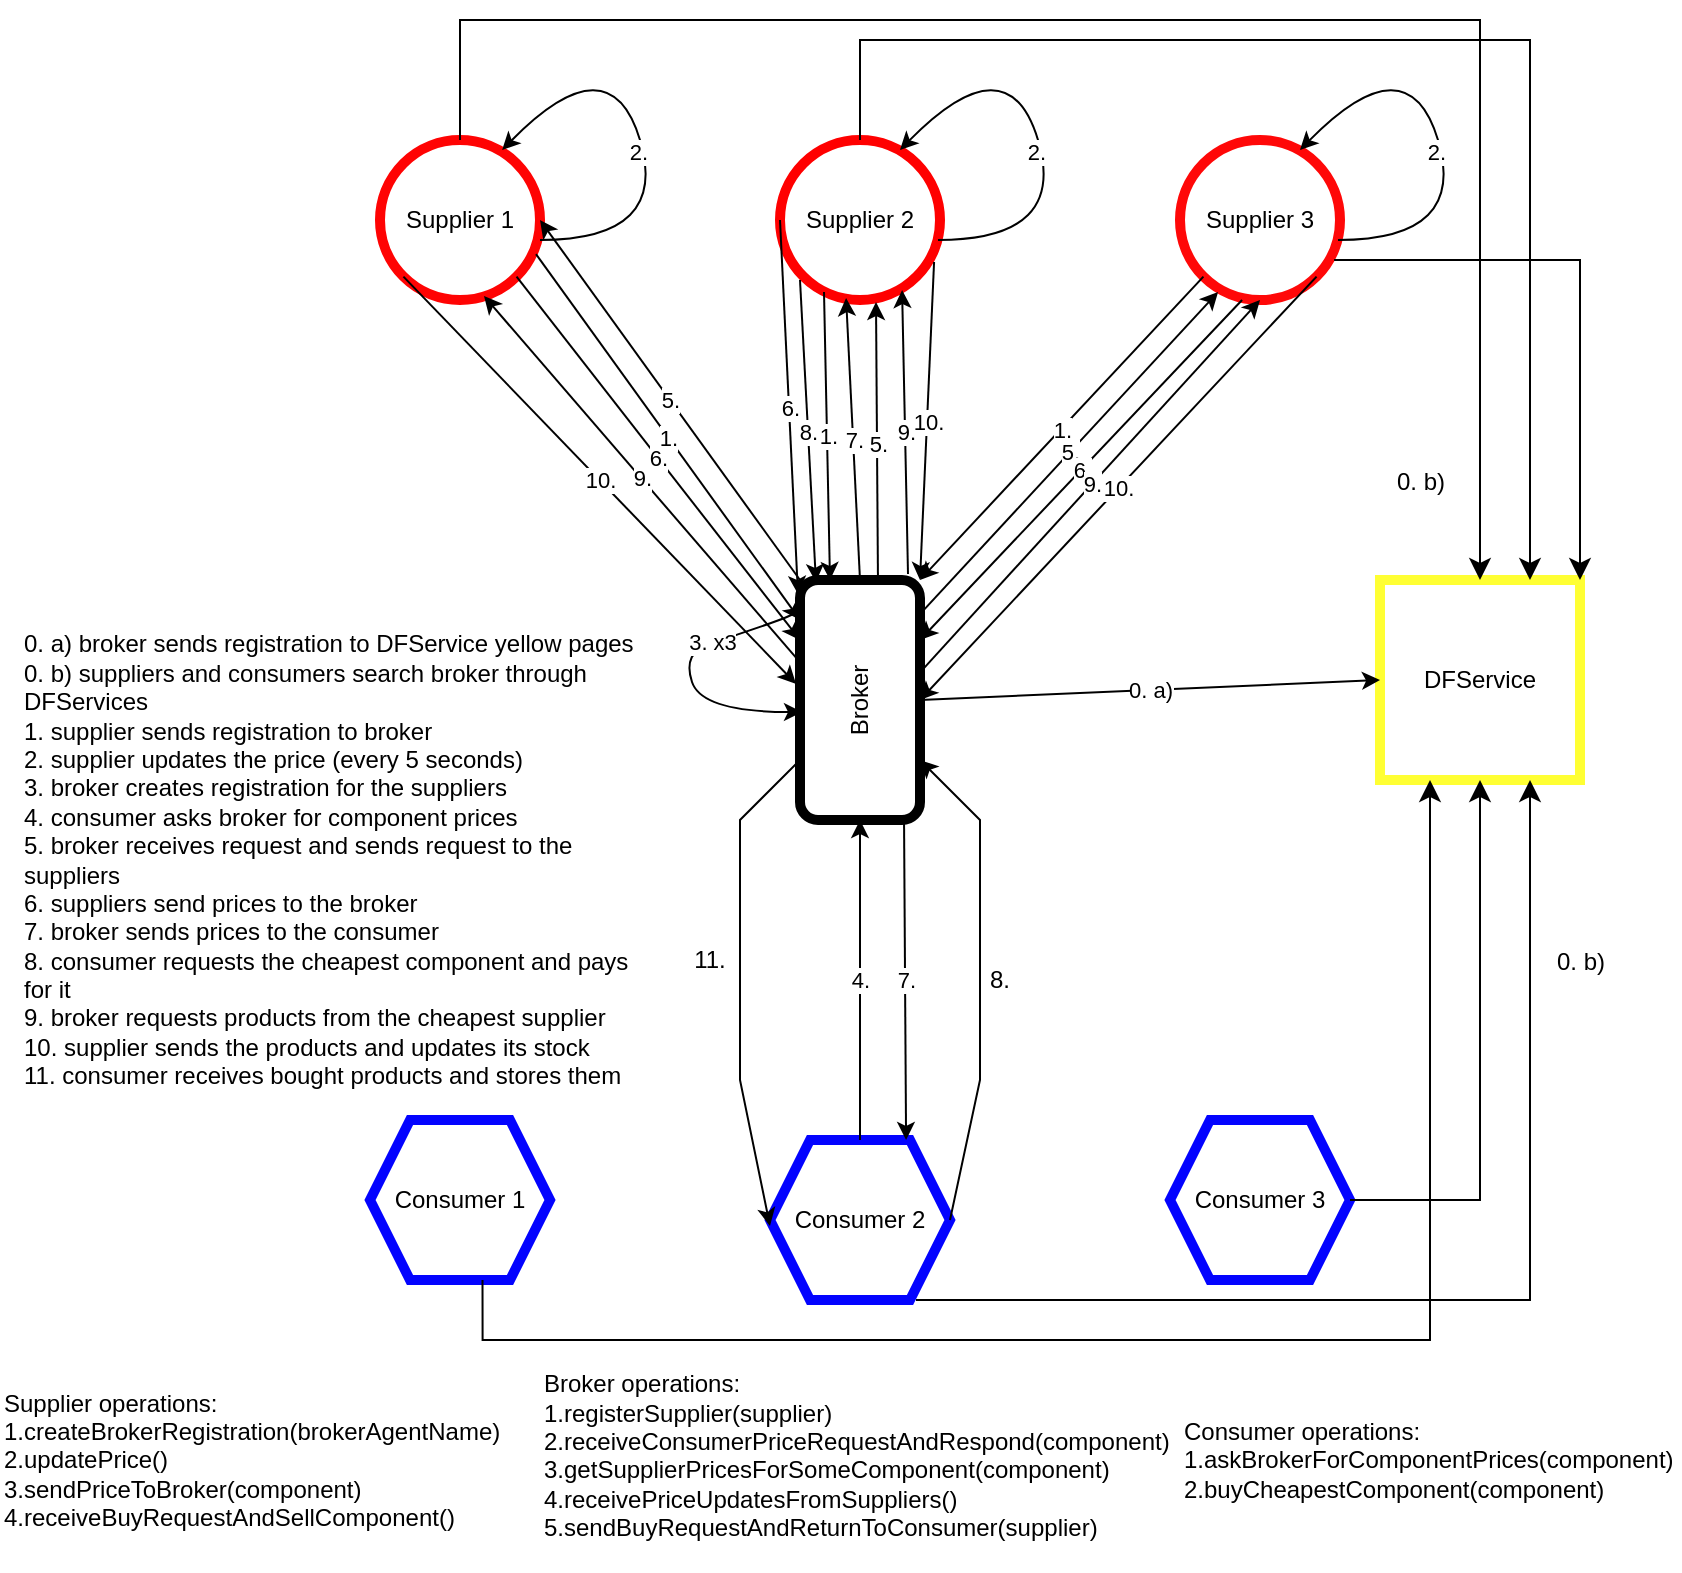 <mxfile version="21.2.1" type="device">
  <diagram name="Page-1" id="makqgEAx_ceyJtYkbN0j">
    <mxGraphModel dx="1402" dy="716" grid="1" gridSize="10" guides="1" tooltips="1" connect="1" arrows="1" fold="1" page="1" pageScale="1" pageWidth="850" pageHeight="1100" math="0" shadow="0">
      <root>
        <mxCell id="0" />
        <mxCell id="1" parent="0" />
        <mxCell id="aWajNl2YM8G67ASw5BNE-1" value="Supplier 1" style="ellipse;whiteSpace=wrap;html=1;aspect=fixed;strokeColor=#FF0303;strokeWidth=5;" parent="1" vertex="1">
          <mxGeometry x="200" y="120" width="80" height="80" as="geometry" />
        </mxCell>
        <mxCell id="aWajNl2YM8G67ASw5BNE-2" value="Supplier 2" style="ellipse;whiteSpace=wrap;html=1;aspect=fixed;strokeColor=#FF0000;strokeWidth=5;" parent="1" vertex="1">
          <mxGeometry x="400" y="120" width="80" height="80" as="geometry" />
        </mxCell>
        <mxCell id="aWajNl2YM8G67ASw5BNE-3" value="Supplier 3" style="ellipse;whiteSpace=wrap;html=1;aspect=fixed;strokeColor=#FF0808;strokeWidth=5;" parent="1" vertex="1">
          <mxGeometry x="600" y="120" width="80" height="80" as="geometry" />
        </mxCell>
        <mxCell id="aWajNl2YM8G67ASw5BNE-4" value="Broker" style="rounded=1;whiteSpace=wrap;html=1;rotation=-90;strokeWidth=5;" parent="1" vertex="1">
          <mxGeometry x="380" y="370" width="120" height="60" as="geometry" />
        </mxCell>
        <mxCell id="aWajNl2YM8G67ASw5BNE-5" value="&lt;div&gt;Consumer 1&lt;br&gt;&lt;/div&gt;" style="shape=hexagon;perimeter=hexagonPerimeter2;whiteSpace=wrap;html=1;fixedSize=1;strokeColor=#0303FF;strokeWidth=5;" parent="1" vertex="1">
          <mxGeometry x="195" y="610" width="90" height="80" as="geometry" />
        </mxCell>
        <mxCell id="aWajNl2YM8G67ASw5BNE-6" value="&lt;div&gt;Consumer 2&lt;br&gt;&lt;/div&gt;" style="shape=hexagon;perimeter=hexagonPerimeter2;whiteSpace=wrap;html=1;fixedSize=1;strokeColor=#0303FF;strokeWidth=5;" parent="1" vertex="1">
          <mxGeometry x="395" y="620" width="90" height="80" as="geometry" />
        </mxCell>
        <mxCell id="aWajNl2YM8G67ASw5BNE-7" value="&lt;div&gt;Consumer 3&lt;/div&gt;" style="shape=hexagon;perimeter=hexagonPerimeter2;whiteSpace=wrap;html=1;fixedSize=1;strokeColor=#0303FF;strokeWidth=5;" parent="1" vertex="1">
          <mxGeometry x="595" y="610" width="90" height="80" as="geometry" />
        </mxCell>
        <mxCell id="aWajNl2YM8G67ASw5BNE-12" value="&lt;div align=&quot;left&quot;&gt;Supplier operations:&lt;/div&gt;&lt;div align=&quot;left&quot;&gt;1.createBrokerRegistration(brokerAgentName)&lt;br&gt;&lt;/div&gt;&lt;div&gt;2.updatePrice()&lt;br&gt;&lt;/div&gt;&lt;div&gt;3.sendPriceToBroker(component)&lt;br&gt;&lt;/div&gt;&lt;div&gt;4.receiveBuyRequestAndSellComponent()&lt;br&gt;&lt;/div&gt;" style="text;strokeColor=none;align=left;fillColor=none;html=1;verticalAlign=middle;whiteSpace=wrap;rounded=0;" parent="1" vertex="1">
          <mxGeometry x="10" y="760" width="150" height="40" as="geometry" />
        </mxCell>
        <mxCell id="aWajNl2YM8G67ASw5BNE-13" value="&lt;div&gt;Consumer operations:&lt;/div&gt;&lt;div&gt;1.askBrokerForComponentPrices(component)&lt;/div&gt;&lt;div&gt;2.buyCheapestComponent(component)&lt;/div&gt;" style="text;strokeColor=none;align=left;fillColor=none;html=1;verticalAlign=middle;whiteSpace=wrap;rounded=0;" parent="1" vertex="1">
          <mxGeometry x="600" y="735" width="200" height="90" as="geometry" />
        </mxCell>
        <mxCell id="aWajNl2YM8G67ASw5BNE-14" value="&lt;div&gt;Broker operations:&lt;/div&gt;&lt;div&gt;1.registerSupplier(supplier)&lt;br&gt;&lt;/div&gt;&lt;div&gt;2.receiveConsumerPriceRequestAndRespond(component)&lt;br&gt;&lt;/div&gt;&lt;div&gt;3.getSupplierPricesForSomeComponent(component)&lt;/div&gt;&lt;div&gt;4.receivePriceUpdatesFromSuppliers()&lt;/div&gt;&lt;div&gt;5.sendBuyRequestAndReturnToConsumer(supplier)&lt;br&gt;&lt;/div&gt;&lt;div&gt;&lt;br&gt;&lt;/div&gt;" style="text;strokeColor=none;align=left;fillColor=none;html=1;verticalAlign=middle;whiteSpace=wrap;rounded=0;" parent="1" vertex="1">
          <mxGeometry x="280" y="760" width="130" height="50" as="geometry" />
        </mxCell>
        <mxCell id="aWajNl2YM8G67ASw5BNE-20" value="" style="endArrow=classic;html=1;rounded=0;entryX=1;entryY=0.25;entryDx=0;entryDy=0;exitX=0.275;exitY=0.95;exitDx=0;exitDy=0;exitPerimeter=0;" parent="1" edge="1" target="aWajNl2YM8G67ASw5BNE-4" source="aWajNl2YM8G67ASw5BNE-2">
          <mxGeometry relative="1" as="geometry">
            <mxPoint x="440" y="200" as="sourcePoint" />
            <mxPoint x="440" y="340" as="targetPoint" />
          </mxGeometry>
        </mxCell>
        <mxCell id="aWajNl2YM8G67ASw5BNE-21" value="1." style="edgeLabel;resizable=0;html=1;align=center;verticalAlign=middle;" parent="aWajNl2YM8G67ASw5BNE-20" connectable="0" vertex="1">
          <mxGeometry relative="1" as="geometry" />
        </mxCell>
        <mxCell id="aWajNl2YM8G67ASw5BNE-24" value="" style="endArrow=classic;html=1;rounded=0;entryX=1;entryY=1;entryDx=0;entryDy=0;exitX=0;exitY=1;exitDx=0;exitDy=0;" parent="1" source="aWajNl2YM8G67ASw5BNE-3" target="aWajNl2YM8G67ASw5BNE-4" edge="1">
          <mxGeometry relative="1" as="geometry">
            <mxPoint x="450" y="210" as="sourcePoint" />
            <mxPoint x="450" y="350" as="targetPoint" />
          </mxGeometry>
        </mxCell>
        <mxCell id="aWajNl2YM8G67ASw5BNE-25" value="1." style="edgeLabel;resizable=0;html=1;align=center;verticalAlign=middle;" parent="aWajNl2YM8G67ASw5BNE-24" connectable="0" vertex="1">
          <mxGeometry relative="1" as="geometry" />
        </mxCell>
        <mxCell id="aWajNl2YM8G67ASw5BNE-26" value="" style="endArrow=classic;html=1;rounded=0;exitX=0.975;exitY=0.713;exitDx=0;exitDy=0;exitPerimeter=0;" parent="1" source="aWajNl2YM8G67ASw5BNE-1" edge="1">
          <mxGeometry relative="1" as="geometry">
            <mxPoint x="460" y="220" as="sourcePoint" />
            <mxPoint x="410" y="360" as="targetPoint" />
          </mxGeometry>
        </mxCell>
        <mxCell id="aWajNl2YM8G67ASw5BNE-27" value="1." style="edgeLabel;resizable=0;html=1;align=center;verticalAlign=middle;" parent="aWajNl2YM8G67ASw5BNE-26" connectable="0" vertex="1">
          <mxGeometry relative="1" as="geometry" />
        </mxCell>
        <mxCell id="aWajNl2YM8G67ASw5BNE-29" value="&lt;div align=&quot;left&quot;&gt;0. a) broker sends registration to DFService yellow pages&lt;br&gt;&lt;/div&gt;&lt;div align=&quot;left&quot;&gt;0. b) suppliers and consumers search broker through DFServices&lt;br&gt;&lt;/div&gt;&lt;div align=&quot;left&quot;&gt;1. supplier sends registration to broker&lt;br&gt;&lt;/div&gt;&lt;div&gt;2. supplier updates the price (every 5 seconds)&lt;/div&gt;&lt;div&gt;3. broker creates registration for the suppliers&lt;br&gt;&lt;/div&gt;&lt;div&gt;4. consumer asks broker for component prices&lt;/div&gt;&lt;div&gt;5. broker receives request and sends request to the suppliers&lt;/div&gt;&lt;div&gt;6. suppliers send prices to the broker &lt;br&gt;&lt;/div&gt;&lt;div&gt;7. broker sends prices to the consumer&lt;br&gt;&lt;/div&gt;&lt;div&gt;8. consumer requests the cheapest component and pays for it&lt;br&gt;&lt;/div&gt;&lt;div&gt;9. broker requests products from the cheapest supplier&lt;br&gt;&lt;/div&gt;&lt;div&gt;10. supplier sends the products and updates its stock&lt;/div&gt;&lt;div&gt;11. consumer receives bought products and stores them&lt;br&gt;&lt;/div&gt;" style="text;strokeColor=none;align=left;fillColor=none;html=1;verticalAlign=middle;whiteSpace=wrap;rounded=0;" parent="1" vertex="1">
          <mxGeometry x="20" y="420" width="310" height="120" as="geometry" />
        </mxCell>
        <mxCell id="aWajNl2YM8G67ASw5BNE-34" value="2." style="curved=1;endArrow=classic;html=1;rounded=0;entryX=0.763;entryY=0.063;entryDx=0;entryDy=0;entryPerimeter=0;" parent="1" target="aWajNl2YM8G67ASw5BNE-1" edge="1">
          <mxGeometry x="-0.09" y="3" width="50" height="50" relative="1" as="geometry">
            <mxPoint x="280" y="170" as="sourcePoint" />
            <mxPoint x="270" y="120" as="targetPoint" />
            <Array as="points">
              <mxPoint x="345" y="170" />
              <mxPoint x="315" y="70" />
            </Array>
            <mxPoint as="offset" />
          </mxGeometry>
        </mxCell>
        <mxCell id="aWajNl2YM8G67ASw5BNE-35" value="2." style="curved=1;endArrow=classic;html=1;rounded=0;entryX=0.763;entryY=0.063;entryDx=0;entryDy=0;entryPerimeter=0;" parent="1" edge="1">
          <mxGeometry x="-0.09" y="3" width="50" height="50" relative="1" as="geometry">
            <mxPoint x="479" y="170" as="sourcePoint" />
            <mxPoint x="460" y="125" as="targetPoint" />
            <Array as="points">
              <mxPoint x="544" y="170" />
              <mxPoint x="514" y="70" />
            </Array>
            <mxPoint as="offset" />
          </mxGeometry>
        </mxCell>
        <mxCell id="aWajNl2YM8G67ASw5BNE-36" value="2." style="curved=1;endArrow=classic;html=1;rounded=0;entryX=0.763;entryY=0.063;entryDx=0;entryDy=0;entryPerimeter=0;" parent="1" edge="1">
          <mxGeometry x="-0.09" y="3" width="50" height="50" relative="1" as="geometry">
            <mxPoint x="679" y="170" as="sourcePoint" />
            <mxPoint x="660" y="125" as="targetPoint" />
            <Array as="points">
              <mxPoint x="744" y="170" />
              <mxPoint x="714" y="70" />
            </Array>
            <mxPoint as="offset" />
          </mxGeometry>
        </mxCell>
        <mxCell id="aWajNl2YM8G67ASw5BNE-39" value="" style="curved=1;endArrow=classic;html=1;rounded=0;" parent="1" edge="1">
          <mxGeometry width="50" height="50" relative="1" as="geometry">
            <mxPoint x="411" y="356" as="sourcePoint" />
            <mxPoint x="411" y="406" as="targetPoint" />
            <Array as="points">
              <mxPoint x="401" y="356" />
              <mxPoint x="411" y="356" />
              <mxPoint x="380" y="367" />
              <mxPoint x="351" y="376" />
              <mxPoint x="361" y="406" />
            </Array>
          </mxGeometry>
        </mxCell>
        <mxCell id="aWajNl2YM8G67ASw5BNE-40" value="3. x3" style="edgeLabel;html=1;align=center;verticalAlign=middle;resizable=0;points=[];" parent="aWajNl2YM8G67ASw5BNE-39" vertex="1" connectable="0">
          <mxGeometry x="-0.178" y="-1" relative="1" as="geometry">
            <mxPoint as="offset" />
          </mxGeometry>
        </mxCell>
        <mxCell id="aWajNl2YM8G67ASw5BNE-41" value="" style="endArrow=classic;html=1;rounded=0;exitX=0.5;exitY=0;exitDx=0;exitDy=0;entryX=0;entryY=0.5;entryDx=0;entryDy=0;" parent="1" source="aWajNl2YM8G67ASw5BNE-6" target="aWajNl2YM8G67ASw5BNE-4" edge="1">
          <mxGeometry relative="1" as="geometry">
            <mxPoint x="310" y="490" as="sourcePoint" />
            <mxPoint x="410" y="490" as="targetPoint" />
          </mxGeometry>
        </mxCell>
        <mxCell id="aWajNl2YM8G67ASw5BNE-42" value="4." style="edgeLabel;resizable=0;html=1;align=center;verticalAlign=middle;" parent="aWajNl2YM8G67ASw5BNE-41" connectable="0" vertex="1">
          <mxGeometry relative="1" as="geometry" />
        </mxCell>
        <mxCell id="aWajNl2YM8G67ASw5BNE-48" value="" style="endArrow=classic;html=1;rounded=0;exitX=1;exitY=0.5;exitDx=0;exitDy=0;entryX=0.25;entryY=1;entryDx=0;entryDy=0;" parent="1" source="aWajNl2YM8G67ASw5BNE-6" target="aWajNl2YM8G67ASw5BNE-4" edge="1">
          <mxGeometry relative="1" as="geometry">
            <mxPoint x="310" y="610" as="sourcePoint" />
            <mxPoint x="410" y="610" as="targetPoint" />
            <Array as="points">
              <mxPoint x="500" y="590" />
              <mxPoint x="500" y="520" />
              <mxPoint x="500" y="460" />
            </Array>
          </mxGeometry>
        </mxCell>
        <mxCell id="aWajNl2YM8G67ASw5BNE-50" value="" style="endArrow=classic;html=1;rounded=0;entryX=0.413;entryY=0.988;entryDx=0;entryDy=0;entryPerimeter=0;" parent="1" target="aWajNl2YM8G67ASw5BNE-2" edge="1">
          <mxGeometry relative="1" as="geometry">
            <mxPoint x="440" y="340" as="sourcePoint" />
            <mxPoint x="540" y="340" as="targetPoint" />
          </mxGeometry>
        </mxCell>
        <mxCell id="aWajNl2YM8G67ASw5BNE-51" value="7." style="edgeLabel;resizable=0;html=1;align=center;verticalAlign=middle;" parent="aWajNl2YM8G67ASw5BNE-50" connectable="0" vertex="1">
          <mxGeometry relative="1" as="geometry" />
        </mxCell>
        <mxCell id="aWajNl2YM8G67ASw5BNE-52" value="" style="endArrow=classic;html=1;rounded=0;entryX=0.992;entryY=0.133;entryDx=0;entryDy=0;entryPerimeter=0;" parent="1" target="aWajNl2YM8G67ASw5BNE-4" edge="1">
          <mxGeometry relative="1" as="geometry">
            <mxPoint x="410" y="190" as="sourcePoint" />
            <mxPoint x="510" y="190" as="targetPoint" />
          </mxGeometry>
        </mxCell>
        <mxCell id="aWajNl2YM8G67ASw5BNE-53" value="&lt;div&gt;8.&lt;/div&gt;" style="edgeLabel;resizable=0;html=1;align=center;verticalAlign=middle;" parent="aWajNl2YM8G67ASw5BNE-52" connectable="0" vertex="1">
          <mxGeometry relative="1" as="geometry" />
        </mxCell>
        <mxCell id="Den59G6gHVhHY7wPMUAB-1" value="&lt;div&gt;DFService&lt;/div&gt;" style="whiteSpace=wrap;html=1;aspect=fixed;strokeWidth=5;strokeColor=#FFFF33;" parent="1" vertex="1">
          <mxGeometry x="700" y="340" width="100" height="100" as="geometry" />
        </mxCell>
        <mxCell id="LDsDMLM0zIk8IPWIpXK6-3" value="" style="endArrow=classic;html=1;rounded=0;entryX=0;entryY=0.5;entryDx=0;entryDy=0;exitX=0.5;exitY=1;exitDx=0;exitDy=0;" parent="1" source="aWajNl2YM8G67ASw5BNE-4" target="Den59G6gHVhHY7wPMUAB-1" edge="1">
          <mxGeometry relative="1" as="geometry">
            <mxPoint x="480" y="370" as="sourcePoint" />
            <mxPoint x="570" y="399.5" as="targetPoint" />
          </mxGeometry>
        </mxCell>
        <mxCell id="LDsDMLM0zIk8IPWIpXK6-4" value="0. a)" style="edgeLabel;resizable=0;html=1;align=center;verticalAlign=middle;" parent="LDsDMLM0zIk8IPWIpXK6-3" connectable="0" vertex="1">
          <mxGeometry relative="1" as="geometry" />
        </mxCell>
        <mxCell id="LDsDMLM0zIk8IPWIpXK6-10" value="" style="edgeStyle=segmentEdgeStyle;endArrow=classic;html=1;curved=0;rounded=0;endSize=8;startSize=8;entryX=0.5;entryY=1;entryDx=0;entryDy=0;exitX=1;exitY=0.5;exitDx=0;exitDy=0;" parent="1" source="aWajNl2YM8G67ASw5BNE-7" target="Den59G6gHVhHY7wPMUAB-1" edge="1">
          <mxGeometry width="50" height="50" relative="1" as="geometry">
            <mxPoint x="390" y="440" as="sourcePoint" />
            <mxPoint x="440" y="390" as="targetPoint" />
          </mxGeometry>
        </mxCell>
        <mxCell id="LDsDMLM0zIk8IPWIpXK6-11" value="&lt;font style=&quot;font-size: 12px;&quot;&gt;&lt;font style=&quot;font-size: 12px;&quot;&gt;0. b)&lt;/font&gt;&lt;/font&gt;" style="text;strokeColor=none;fillColor=none;html=1;fontSize=14;fontStyle=0;verticalAlign=middle;align=center;" parent="1" vertex="1">
          <mxGeometry x="750" y="510" width="100" height="40" as="geometry" />
        </mxCell>
        <mxCell id="LDsDMLM0zIk8IPWIpXK6-12" value="" style="edgeStyle=segmentEdgeStyle;endArrow=classic;html=1;curved=0;rounded=0;endSize=8;startSize=8;entryX=0.75;entryY=1;entryDx=0;entryDy=0;exitX=0.811;exitY=1;exitDx=0;exitDy=0;exitPerimeter=0;" parent="1" source="aWajNl2YM8G67ASw5BNE-6" target="Den59G6gHVhHY7wPMUAB-1" edge="1">
          <mxGeometry width="50" height="50" relative="1" as="geometry">
            <mxPoint x="695" y="650" as="sourcePoint" />
            <mxPoint x="760" y="450" as="targetPoint" />
          </mxGeometry>
        </mxCell>
        <mxCell id="LDsDMLM0zIk8IPWIpXK6-13" value="" style="edgeStyle=segmentEdgeStyle;endArrow=classic;html=1;curved=0;rounded=0;endSize=8;startSize=8;entryX=0.25;entryY=1;entryDx=0;entryDy=0;exitX=0.625;exitY=1;exitDx=0;exitDy=0;" parent="1" source="aWajNl2YM8G67ASw5BNE-5" target="Den59G6gHVhHY7wPMUAB-1" edge="1">
          <mxGeometry width="50" height="50" relative="1" as="geometry">
            <mxPoint x="270" y="690" as="sourcePoint" />
            <mxPoint x="810" y="450" as="targetPoint" />
            <Array as="points">
              <mxPoint x="251" y="720" />
              <mxPoint x="725" y="720" />
            </Array>
          </mxGeometry>
        </mxCell>
        <mxCell id="LDsDMLM0zIk8IPWIpXK6-15" value="" style="edgeStyle=elbowEdgeStyle;elbow=vertical;endArrow=classic;html=1;curved=0;rounded=0;endSize=8;startSize=8;entryX=1;entryY=0;entryDx=0;entryDy=0;exitX=0.963;exitY=0.75;exitDx=0;exitDy=0;exitPerimeter=0;" parent="1" source="aWajNl2YM8G67ASw5BNE-3" target="Den59G6gHVhHY7wPMUAB-1" edge="1">
          <mxGeometry width="50" height="50" relative="1" as="geometry">
            <mxPoint x="390" y="320" as="sourcePoint" />
            <mxPoint x="440" y="270" as="targetPoint" />
            <Array as="points">
              <mxPoint x="740" y="180" />
            </Array>
          </mxGeometry>
        </mxCell>
        <mxCell id="LDsDMLM0zIk8IPWIpXK6-16" value="" style="edgeStyle=elbowEdgeStyle;elbow=vertical;endArrow=classic;html=1;curved=0;rounded=0;endSize=8;startSize=8;entryX=0.75;entryY=0;entryDx=0;entryDy=0;exitX=0.5;exitY=0;exitDx=0;exitDy=0;" parent="1" source="aWajNl2YM8G67ASw5BNE-2" target="Den59G6gHVhHY7wPMUAB-1" edge="1">
          <mxGeometry width="50" height="50" relative="1" as="geometry">
            <mxPoint x="440" y="-232" as="sourcePoint" />
            <mxPoint x="440" y="270" as="targetPoint" />
            <Array as="points">
              <mxPoint x="610" y="70" />
            </Array>
          </mxGeometry>
        </mxCell>
        <mxCell id="LDsDMLM0zIk8IPWIpXK6-17" value="" style="edgeStyle=elbowEdgeStyle;elbow=vertical;endArrow=classic;html=1;curved=0;rounded=0;endSize=8;startSize=8;entryX=0.5;entryY=0;entryDx=0;entryDy=0;exitX=0.5;exitY=0;exitDx=0;exitDy=0;" parent="1" source="aWajNl2YM8G67ASw5BNE-1" target="Den59G6gHVhHY7wPMUAB-1" edge="1">
          <mxGeometry width="50" height="50" relative="1" as="geometry">
            <mxPoint x="450" y="130" as="sourcePoint" />
            <mxPoint x="785" y="350" as="targetPoint" />
            <Array as="points">
              <mxPoint x="510" y="60" />
            </Array>
          </mxGeometry>
        </mxCell>
        <mxCell id="LDsDMLM0zIk8IPWIpXK6-18" value="&lt;font style=&quot;font-size: 12px;&quot;&gt;&lt;font style=&quot;font-size: 12px;&quot;&gt;0. b)&lt;/font&gt;&lt;/font&gt;" style="text;strokeColor=none;fillColor=none;html=1;fontSize=14;fontStyle=0;verticalAlign=middle;align=center;" parent="1" vertex="1">
          <mxGeometry x="670" y="270" width="100" height="40" as="geometry" />
        </mxCell>
        <mxCell id="e-_0Xzuww1laXZdRAicG-7" value="" style="endArrow=classic;html=1;rounded=0;entryX=0.238;entryY=0.95;entryDx=0;entryDy=0;exitX=0.867;exitY=1.017;exitDx=0;exitDy=0;entryPerimeter=0;exitPerimeter=0;" edge="1" parent="1" source="aWajNl2YM8G67ASw5BNE-4" target="aWajNl2YM8G67ASw5BNE-3">
          <mxGeometry relative="1" as="geometry">
            <mxPoint x="370" y="460" as="sourcePoint" />
            <mxPoint x="470" y="460" as="targetPoint" />
          </mxGeometry>
        </mxCell>
        <mxCell id="e-_0Xzuww1laXZdRAicG-8" value="5." style="edgeLabel;resizable=0;html=1;align=center;verticalAlign=middle;" connectable="0" vertex="1" parent="e-_0Xzuww1laXZdRAicG-7">
          <mxGeometry relative="1" as="geometry" />
        </mxCell>
        <mxCell id="e-_0Xzuww1laXZdRAicG-10" value="" style="endArrow=classic;html=1;rounded=0;entryX=0.6;entryY=1.013;entryDx=0;entryDy=0;exitX=0.983;exitY=0.65;exitDx=0;exitDy=0;entryPerimeter=0;exitPerimeter=0;" edge="1" parent="1" source="aWajNl2YM8G67ASw5BNE-4" target="aWajNl2YM8G67ASw5BNE-2">
          <mxGeometry relative="1" as="geometry">
            <mxPoint x="480" y="380" as="sourcePoint" />
            <mxPoint x="650" y="210" as="targetPoint" />
          </mxGeometry>
        </mxCell>
        <mxCell id="e-_0Xzuww1laXZdRAicG-11" value="5." style="edgeLabel;resizable=0;html=1;align=center;verticalAlign=middle;" connectable="0" vertex="1" parent="e-_0Xzuww1laXZdRAicG-10">
          <mxGeometry relative="1" as="geometry" />
        </mxCell>
        <mxCell id="e-_0Xzuww1laXZdRAicG-12" value="" style="endArrow=classic;html=1;rounded=0;entryX=1;entryY=0.5;entryDx=0;entryDy=0;exitX=1;exitY=0;exitDx=0;exitDy=0;" edge="1" parent="1" source="aWajNl2YM8G67ASw5BNE-4" target="aWajNl2YM8G67ASw5BNE-1">
          <mxGeometry relative="1" as="geometry">
            <mxPoint x="490" y="390" as="sourcePoint" />
            <mxPoint x="660" y="220" as="targetPoint" />
          </mxGeometry>
        </mxCell>
        <mxCell id="e-_0Xzuww1laXZdRAicG-13" value="5." style="edgeLabel;resizable=0;html=1;align=center;verticalAlign=middle;" connectable="0" vertex="1" parent="e-_0Xzuww1laXZdRAicG-12">
          <mxGeometry relative="1" as="geometry" />
        </mxCell>
        <mxCell id="e-_0Xzuww1laXZdRAicG-14" value="" style="endArrow=classic;html=1;rounded=0;exitX=1;exitY=1;exitDx=0;exitDy=0;entryX=0.75;entryY=0;entryDx=0;entryDy=0;" edge="1" parent="1" source="aWajNl2YM8G67ASw5BNE-1" target="aWajNl2YM8G67ASw5BNE-4">
          <mxGeometry relative="1" as="geometry">
            <mxPoint x="370" y="460" as="sourcePoint" />
            <mxPoint x="470" y="460" as="targetPoint" />
          </mxGeometry>
        </mxCell>
        <mxCell id="e-_0Xzuww1laXZdRAicG-15" value="6." style="edgeLabel;resizable=0;html=1;align=center;verticalAlign=middle;" connectable="0" vertex="1" parent="e-_0Xzuww1laXZdRAicG-14">
          <mxGeometry relative="1" as="geometry" />
        </mxCell>
        <mxCell id="e-_0Xzuww1laXZdRAicG-16" value="" style="endArrow=classic;html=1;rounded=0;exitX=0;exitY=0.5;exitDx=0;exitDy=0;entryX=0.942;entryY=-0.017;entryDx=0;entryDy=0;entryPerimeter=0;" edge="1" parent="1" source="aWajNl2YM8G67ASw5BNE-2" target="aWajNl2YM8G67ASw5BNE-4">
          <mxGeometry relative="1" as="geometry">
            <mxPoint x="250" y="210" as="sourcePoint" />
            <mxPoint x="419" y="368" as="targetPoint" />
          </mxGeometry>
        </mxCell>
        <mxCell id="e-_0Xzuww1laXZdRAicG-17" value="6." style="edgeLabel;resizable=0;html=1;align=center;verticalAlign=middle;" connectable="0" vertex="1" parent="e-_0Xzuww1laXZdRAicG-16">
          <mxGeometry relative="1" as="geometry" />
        </mxCell>
        <mxCell id="e-_0Xzuww1laXZdRAicG-18" value="" style="endArrow=classic;html=1;rounded=0;exitX=0.388;exitY=1;exitDx=0;exitDy=0;entryX=0.75;entryY=1;entryDx=0;entryDy=0;exitPerimeter=0;" edge="1" parent="1" source="aWajNl2YM8G67ASw5BNE-3" target="aWajNl2YM8G67ASw5BNE-4">
          <mxGeometry relative="1" as="geometry">
            <mxPoint x="250" y="210" as="sourcePoint" />
            <mxPoint x="419" y="368" as="targetPoint" />
          </mxGeometry>
        </mxCell>
        <mxCell id="e-_0Xzuww1laXZdRAicG-19" value="6." style="edgeLabel;resizable=0;html=1;align=center;verticalAlign=middle;" connectable="0" vertex="1" parent="e-_0Xzuww1laXZdRAicG-18">
          <mxGeometry relative="1" as="geometry" />
        </mxCell>
        <mxCell id="e-_0Xzuww1laXZdRAicG-21" value="" style="endArrow=classic;html=1;rounded=0;exitX=0;exitY=0.867;exitDx=0;exitDy=0;exitPerimeter=0;entryX=0.756;entryY=0;entryDx=0;entryDy=0;entryPerimeter=0;" edge="1" parent="1" source="aWajNl2YM8G67ASw5BNE-4" target="aWajNl2YM8G67ASw5BNE-6">
          <mxGeometry relative="1" as="geometry">
            <mxPoint x="370" y="460" as="sourcePoint" />
            <mxPoint x="460" y="630" as="targetPoint" />
          </mxGeometry>
        </mxCell>
        <mxCell id="e-_0Xzuww1laXZdRAicG-22" value="7." style="edgeLabel;resizable=0;html=1;align=center;verticalAlign=middle;" connectable="0" vertex="1" parent="e-_0Xzuww1laXZdRAicG-21">
          <mxGeometry relative="1" as="geometry" />
        </mxCell>
        <mxCell id="e-_0Xzuww1laXZdRAicG-23" value="8." style="text;html=1;strokeColor=none;fillColor=none;align=center;verticalAlign=middle;whiteSpace=wrap;rounded=0;" vertex="1" parent="1">
          <mxGeometry x="500" y="530" width="20" height="20" as="geometry" />
        </mxCell>
        <mxCell id="e-_0Xzuww1laXZdRAicG-25" value="" style="endArrow=classic;html=1;rounded=0;entryX=0.5;entryY=1;entryDx=0;entryDy=0;exitX=0.633;exitY=1.033;exitDx=0;exitDy=0;exitPerimeter=0;" edge="1" parent="1" source="aWajNl2YM8G67ASw5BNE-4" target="aWajNl2YM8G67ASw5BNE-3">
          <mxGeometry relative="1" as="geometry">
            <mxPoint x="370" y="460" as="sourcePoint" />
            <mxPoint x="470" y="460" as="targetPoint" />
          </mxGeometry>
        </mxCell>
        <mxCell id="e-_0Xzuww1laXZdRAicG-26" value="9." style="edgeLabel;resizable=0;html=1;align=center;verticalAlign=middle;" connectable="0" vertex="1" parent="e-_0Xzuww1laXZdRAicG-25">
          <mxGeometry relative="1" as="geometry" />
        </mxCell>
        <mxCell id="e-_0Xzuww1laXZdRAicG-27" value="" style="endArrow=classic;html=1;rounded=0;entryX=0.763;entryY=0.938;entryDx=0;entryDy=0;exitX=1.025;exitY=0.9;exitDx=0;exitDy=0;exitPerimeter=0;entryPerimeter=0;" edge="1" parent="1" source="aWajNl2YM8G67ASw5BNE-4" target="aWajNl2YM8G67ASw5BNE-2">
          <mxGeometry relative="1" as="geometry">
            <mxPoint x="482" y="394" as="sourcePoint" />
            <mxPoint x="650" y="210" as="targetPoint" />
          </mxGeometry>
        </mxCell>
        <mxCell id="e-_0Xzuww1laXZdRAicG-28" value="9." style="edgeLabel;resizable=0;html=1;align=center;verticalAlign=middle;" connectable="0" vertex="1" parent="e-_0Xzuww1laXZdRAicG-27">
          <mxGeometry relative="1" as="geometry" />
        </mxCell>
        <mxCell id="e-_0Xzuww1laXZdRAicG-29" value="" style="endArrow=classic;html=1;rounded=0;entryX=0.65;entryY=0.975;entryDx=0;entryDy=0;exitX=0.667;exitY=-0.017;exitDx=0;exitDy=0;exitPerimeter=0;entryPerimeter=0;" edge="1" parent="1" source="aWajNl2YM8G67ASw5BNE-4" target="aWajNl2YM8G67ASw5BNE-1">
          <mxGeometry relative="1" as="geometry">
            <mxPoint x="474" y="347" as="sourcePoint" />
            <mxPoint x="471" y="205" as="targetPoint" />
          </mxGeometry>
        </mxCell>
        <mxCell id="e-_0Xzuww1laXZdRAicG-30" value="9." style="edgeLabel;resizable=0;html=1;align=center;verticalAlign=middle;" connectable="0" vertex="1" parent="e-_0Xzuww1laXZdRAicG-29">
          <mxGeometry relative="1" as="geometry" />
        </mxCell>
        <mxCell id="e-_0Xzuww1laXZdRAicG-31" value="" style="endArrow=classic;html=1;rounded=0;exitX=0;exitY=1;exitDx=0;exitDy=0;entryX=0.567;entryY=-0.033;entryDx=0;entryDy=0;entryPerimeter=0;" edge="1" parent="1" source="aWajNl2YM8G67ASw5BNE-1" target="aWajNl2YM8G67ASw5BNE-4">
          <mxGeometry relative="1" as="geometry">
            <mxPoint x="370" y="460" as="sourcePoint" />
            <mxPoint x="470" y="460" as="targetPoint" />
          </mxGeometry>
        </mxCell>
        <mxCell id="e-_0Xzuww1laXZdRAicG-32" value="10." style="edgeLabel;resizable=0;html=1;align=center;verticalAlign=middle;" connectable="0" vertex="1" parent="e-_0Xzuww1laXZdRAicG-31">
          <mxGeometry relative="1" as="geometry" />
        </mxCell>
        <mxCell id="e-_0Xzuww1laXZdRAicG-33" value="" style="endArrow=classic;html=1;rounded=0;exitX=0.963;exitY=0.763;exitDx=0;exitDy=0;entryX=1;entryY=1;entryDx=0;entryDy=0;exitPerimeter=0;" edge="1" parent="1" source="aWajNl2YM8G67ASw5BNE-2" target="aWajNl2YM8G67ASw5BNE-4">
          <mxGeometry relative="1" as="geometry">
            <mxPoint x="222" y="198" as="sourcePoint" />
            <mxPoint x="418" y="402" as="targetPoint" />
          </mxGeometry>
        </mxCell>
        <mxCell id="e-_0Xzuww1laXZdRAicG-34" value="10." style="edgeLabel;resizable=0;html=1;align=center;verticalAlign=middle;" connectable="0" vertex="1" parent="e-_0Xzuww1laXZdRAicG-33">
          <mxGeometry relative="1" as="geometry" />
        </mxCell>
        <mxCell id="e-_0Xzuww1laXZdRAicG-35" value="" style="endArrow=classic;html=1;rounded=0;exitX=1;exitY=1;exitDx=0;exitDy=0;" edge="1" parent="1" source="aWajNl2YM8G67ASw5BNE-3">
          <mxGeometry relative="1" as="geometry">
            <mxPoint x="487" y="191" as="sourcePoint" />
            <mxPoint x="470" y="400" as="targetPoint" />
          </mxGeometry>
        </mxCell>
        <mxCell id="e-_0Xzuww1laXZdRAicG-36" value="10." style="edgeLabel;resizable=0;html=1;align=center;verticalAlign=middle;" connectable="0" vertex="1" parent="e-_0Xzuww1laXZdRAicG-35">
          <mxGeometry relative="1" as="geometry" />
        </mxCell>
        <mxCell id="e-_0Xzuww1laXZdRAicG-39" value="" style="endArrow=classic;html=1;rounded=0;exitX=0.25;exitY=0;exitDx=0;exitDy=0;" edge="1" parent="1" source="aWajNl2YM8G67ASw5BNE-4">
          <mxGeometry relative="1" as="geometry">
            <mxPoint x="380" y="433" as="sourcePoint" />
            <mxPoint x="395" y="663" as="targetPoint" />
            <Array as="points">
              <mxPoint x="380" y="460" />
              <mxPoint x="380" y="590" />
            </Array>
          </mxGeometry>
        </mxCell>
        <mxCell id="e-_0Xzuww1laXZdRAicG-40" value="11." style="text;html=1;strokeColor=none;fillColor=none;align=center;verticalAlign=middle;whiteSpace=wrap;rounded=0;" vertex="1" parent="1">
          <mxGeometry x="350" y="515" width="30" height="30" as="geometry" />
        </mxCell>
      </root>
    </mxGraphModel>
  </diagram>
</mxfile>
